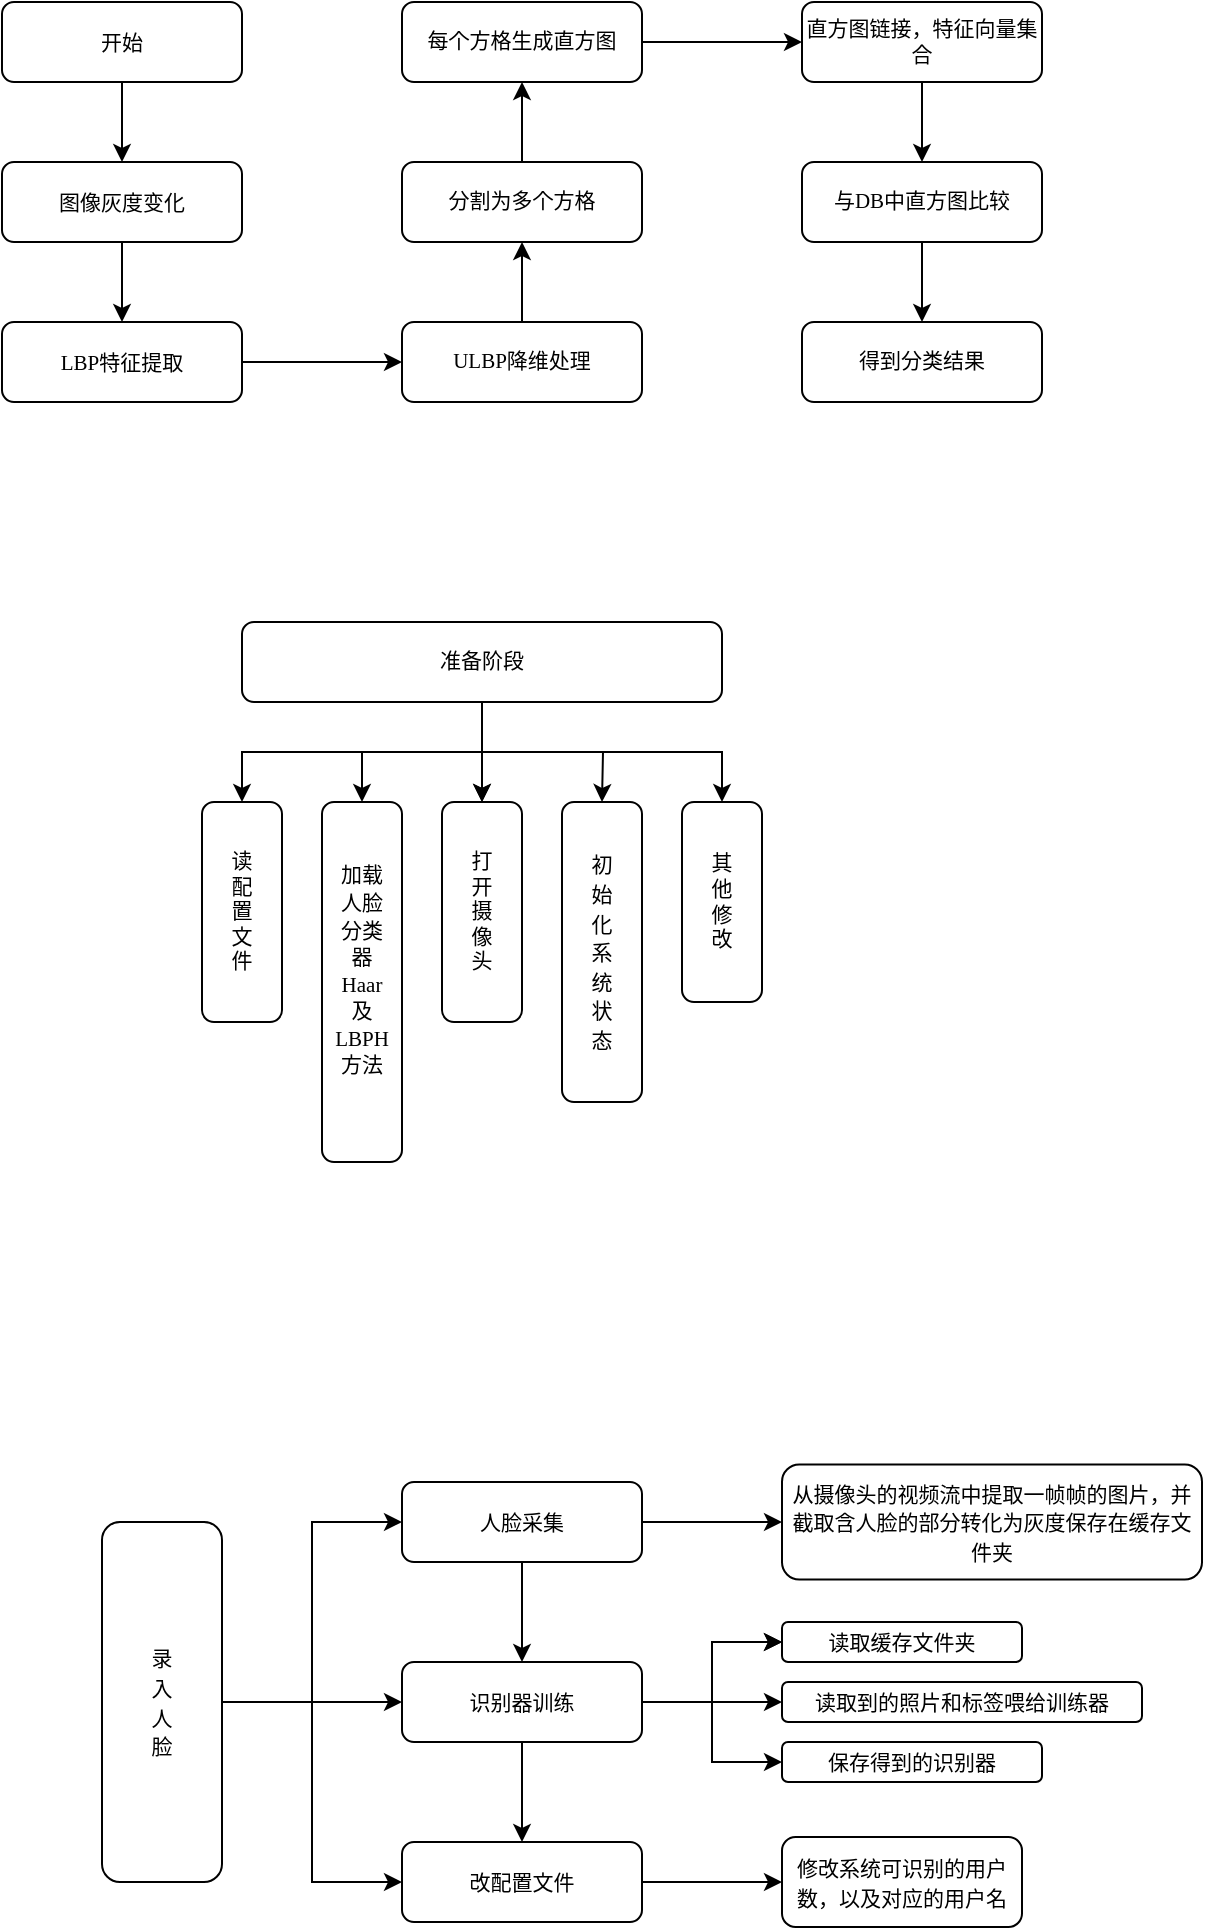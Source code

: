 <mxfile version="24.0.3" type="github">
  <diagram id="C5RBs43oDa-KdzZeNtuy" name="Page-1">
    <mxGraphModel dx="654" dy="373" grid="1" gridSize="10" guides="1" tooltips="1" connect="1" arrows="1" fold="1" page="1" pageScale="1" pageWidth="827" pageHeight="1169" math="0" shadow="0">
      <root>
        <mxCell id="WIyWlLk6GJQsqaUBKTNV-0" />
        <mxCell id="WIyWlLk6GJQsqaUBKTNV-1" parent="WIyWlLk6GJQsqaUBKTNV-0" />
        <mxCell id="1Dya7LZdO1hmFPX8tOlJ-3" value="" style="edgeStyle=orthogonalEdgeStyle;rounded=0;orthogonalLoop=1;jettySize=auto;html=1;" edge="1" parent="WIyWlLk6GJQsqaUBKTNV-1" source="1Dya7LZdO1hmFPX8tOlJ-1" target="1Dya7LZdO1hmFPX8tOlJ-2">
          <mxGeometry relative="1" as="geometry" />
        </mxCell>
        <mxCell id="1Dya7LZdO1hmFPX8tOlJ-1" value="&lt;pre&gt;&lt;font face=&quot;simsun&quot; style=&quot;font-size: 10.5px;&quot;&gt;开始&lt;/font&gt;&lt;/pre&gt;" style="rounded=1;whiteSpace=wrap;html=1;" vertex="1" parent="WIyWlLk6GJQsqaUBKTNV-1">
          <mxGeometry x="80" y="80" width="120" height="40" as="geometry" />
        </mxCell>
        <mxCell id="1Dya7LZdO1hmFPX8tOlJ-5" value="" style="edgeStyle=orthogonalEdgeStyle;rounded=0;orthogonalLoop=1;jettySize=auto;html=1;" edge="1" parent="WIyWlLk6GJQsqaUBKTNV-1" source="1Dya7LZdO1hmFPX8tOlJ-2" target="1Dya7LZdO1hmFPX8tOlJ-4">
          <mxGeometry relative="1" as="geometry" />
        </mxCell>
        <mxCell id="1Dya7LZdO1hmFPX8tOlJ-2" value="&lt;pre&gt;&lt;font face=&quot;simsun&quot; style=&quot;font-size: 10.5px;&quot;&gt;图像灰度变化&lt;/font&gt;&lt;/pre&gt;" style="rounded=1;whiteSpace=wrap;html=1;" vertex="1" parent="WIyWlLk6GJQsqaUBKTNV-1">
          <mxGeometry x="80" y="160" width="120" height="40" as="geometry" />
        </mxCell>
        <mxCell id="1Dya7LZdO1hmFPX8tOlJ-7" value="" style="edgeStyle=orthogonalEdgeStyle;rounded=0;orthogonalLoop=1;jettySize=auto;html=1;" edge="1" parent="WIyWlLk6GJQsqaUBKTNV-1" source="1Dya7LZdO1hmFPX8tOlJ-4" target="1Dya7LZdO1hmFPX8tOlJ-6">
          <mxGeometry relative="1" as="geometry" />
        </mxCell>
        <mxCell id="1Dya7LZdO1hmFPX8tOlJ-4" value="&lt;pre&gt;&lt;font face=&quot;simsun&quot;&gt;&lt;span style=&quot;font-size: 10.5px;&quot;&gt;LBP特征提取&lt;/span&gt;&lt;/font&gt;&lt;/pre&gt;" style="rounded=1;whiteSpace=wrap;html=1;" vertex="1" parent="WIyWlLk6GJQsqaUBKTNV-1">
          <mxGeometry x="80" y="240" width="120" height="40" as="geometry" />
        </mxCell>
        <mxCell id="1Dya7LZdO1hmFPX8tOlJ-9" value="" style="edgeStyle=orthogonalEdgeStyle;rounded=0;orthogonalLoop=1;jettySize=auto;html=1;" edge="1" parent="WIyWlLk6GJQsqaUBKTNV-1" source="1Dya7LZdO1hmFPX8tOlJ-6" target="1Dya7LZdO1hmFPX8tOlJ-8">
          <mxGeometry relative="1" as="geometry" />
        </mxCell>
        <mxCell id="1Dya7LZdO1hmFPX8tOlJ-6" value="ULBP降维处理" style="rounded=1;whiteSpace=wrap;fontFamily=simsun;fontSize=10.5;" vertex="1" parent="WIyWlLk6GJQsqaUBKTNV-1">
          <mxGeometry x="280" y="240" width="120" height="40" as="geometry" />
        </mxCell>
        <mxCell id="1Dya7LZdO1hmFPX8tOlJ-11" value="" style="edgeStyle=orthogonalEdgeStyle;rounded=0;orthogonalLoop=1;jettySize=auto;html=1;" edge="1" parent="WIyWlLk6GJQsqaUBKTNV-1" source="1Dya7LZdO1hmFPX8tOlJ-8" target="1Dya7LZdO1hmFPX8tOlJ-10">
          <mxGeometry relative="1" as="geometry" />
        </mxCell>
        <mxCell id="1Dya7LZdO1hmFPX8tOlJ-8" value="分割为多个方格" style="rounded=1;whiteSpace=wrap;fontFamily=simsun;fontSize=10.5;" vertex="1" parent="WIyWlLk6GJQsqaUBKTNV-1">
          <mxGeometry x="280" y="160" width="120" height="40" as="geometry" />
        </mxCell>
        <mxCell id="1Dya7LZdO1hmFPX8tOlJ-13" value="" style="edgeStyle=orthogonalEdgeStyle;rounded=0;orthogonalLoop=1;jettySize=auto;html=1;" edge="1" parent="WIyWlLk6GJQsqaUBKTNV-1" source="1Dya7LZdO1hmFPX8tOlJ-10" target="1Dya7LZdO1hmFPX8tOlJ-12">
          <mxGeometry relative="1" as="geometry" />
        </mxCell>
        <mxCell id="1Dya7LZdO1hmFPX8tOlJ-10" value="每个方格生成直方图" style="rounded=1;whiteSpace=wrap;fontFamily=simsun;fontSize=10.5;" vertex="1" parent="WIyWlLk6GJQsqaUBKTNV-1">
          <mxGeometry x="280" y="80" width="120" height="40" as="geometry" />
        </mxCell>
        <mxCell id="1Dya7LZdO1hmFPX8tOlJ-15" value="" style="edgeStyle=orthogonalEdgeStyle;rounded=0;orthogonalLoop=1;jettySize=auto;html=1;" edge="1" parent="WIyWlLk6GJQsqaUBKTNV-1" source="1Dya7LZdO1hmFPX8tOlJ-12" target="1Dya7LZdO1hmFPX8tOlJ-14">
          <mxGeometry relative="1" as="geometry" />
        </mxCell>
        <mxCell id="1Dya7LZdO1hmFPX8tOlJ-12" value="直方图链接，特征向量集合" style="rounded=1;whiteSpace=wrap;fontFamily=simsun;fontSize=10.5;" vertex="1" parent="WIyWlLk6GJQsqaUBKTNV-1">
          <mxGeometry x="480" y="80" width="120" height="40" as="geometry" />
        </mxCell>
        <mxCell id="1Dya7LZdO1hmFPX8tOlJ-17" value="" style="edgeStyle=orthogonalEdgeStyle;rounded=0;orthogonalLoop=1;jettySize=auto;html=1;" edge="1" parent="WIyWlLk6GJQsqaUBKTNV-1" source="1Dya7LZdO1hmFPX8tOlJ-14" target="1Dya7LZdO1hmFPX8tOlJ-16">
          <mxGeometry relative="1" as="geometry" />
        </mxCell>
        <mxCell id="1Dya7LZdO1hmFPX8tOlJ-14" value="与DB中直方图比较" style="rounded=1;whiteSpace=wrap;fontFamily=simsun;fontSize=10.5;" vertex="1" parent="WIyWlLk6GJQsqaUBKTNV-1">
          <mxGeometry x="480" y="160" width="120" height="40" as="geometry" />
        </mxCell>
        <mxCell id="1Dya7LZdO1hmFPX8tOlJ-16" value="得到分类结果" style="rounded=1;whiteSpace=wrap;fontFamily=simsun;fontSize=10.5;" vertex="1" parent="WIyWlLk6GJQsqaUBKTNV-1">
          <mxGeometry x="480" y="240" width="120" height="40" as="geometry" />
        </mxCell>
        <mxCell id="1Dya7LZdO1hmFPX8tOlJ-21" value="" style="edgeStyle=orthogonalEdgeStyle;rounded=0;orthogonalLoop=1;jettySize=auto;html=1;exitX=0.5;exitY=1;exitDx=0;exitDy=0;" edge="1" parent="WIyWlLk6GJQsqaUBKTNV-1" source="1Dya7LZdO1hmFPX8tOlJ-19" target="1Dya7LZdO1hmFPX8tOlJ-20">
          <mxGeometry relative="1" as="geometry">
            <mxPoint x="320" y="490" as="sourcePoint" />
            <Array as="points">
              <mxPoint x="320" y="455" />
              <mxPoint x="200" y="455" />
            </Array>
          </mxGeometry>
        </mxCell>
        <mxCell id="1Dya7LZdO1hmFPX8tOlJ-24" style="edgeStyle=orthogonalEdgeStyle;rounded=0;orthogonalLoop=1;jettySize=auto;html=1;exitX=0.5;exitY=1;exitDx=0;exitDy=0;" edge="1" parent="WIyWlLk6GJQsqaUBKTNV-1" source="1Dya7LZdO1hmFPX8tOlJ-19" target="1Dya7LZdO1hmFPX8tOlJ-22">
          <mxGeometry relative="1" as="geometry" />
        </mxCell>
        <mxCell id="1Dya7LZdO1hmFPX8tOlJ-26" value="" style="edgeStyle=orthogonalEdgeStyle;rounded=0;orthogonalLoop=1;jettySize=auto;html=1;" edge="1" parent="WIyWlLk6GJQsqaUBKTNV-1" source="1Dya7LZdO1hmFPX8tOlJ-19" target="1Dya7LZdO1hmFPX8tOlJ-25">
          <mxGeometry relative="1" as="geometry" />
        </mxCell>
        <mxCell id="1Dya7LZdO1hmFPX8tOlJ-27" value="" style="edgeStyle=orthogonalEdgeStyle;rounded=0;orthogonalLoop=1;jettySize=auto;html=1;" edge="1" parent="WIyWlLk6GJQsqaUBKTNV-1" source="1Dya7LZdO1hmFPX8tOlJ-19" target="1Dya7LZdO1hmFPX8tOlJ-25">
          <mxGeometry relative="1" as="geometry" />
        </mxCell>
        <mxCell id="1Dya7LZdO1hmFPX8tOlJ-30" style="edgeStyle=orthogonalEdgeStyle;rounded=0;orthogonalLoop=1;jettySize=auto;html=1;exitX=0.5;exitY=1;exitDx=0;exitDy=0;" edge="1" parent="WIyWlLk6GJQsqaUBKTNV-1" source="1Dya7LZdO1hmFPX8tOlJ-19">
          <mxGeometry relative="1" as="geometry">
            <mxPoint x="380" y="480" as="targetPoint" />
          </mxGeometry>
        </mxCell>
        <mxCell id="1Dya7LZdO1hmFPX8tOlJ-37" style="edgeStyle=orthogonalEdgeStyle;rounded=0;orthogonalLoop=1;jettySize=auto;html=1;exitX=0.5;exitY=1;exitDx=0;exitDy=0;entryX=0.5;entryY=0;entryDx=0;entryDy=0;" edge="1" parent="WIyWlLk6GJQsqaUBKTNV-1" source="1Dya7LZdO1hmFPX8tOlJ-19" target="1Dya7LZdO1hmFPX8tOlJ-33">
          <mxGeometry relative="1" as="geometry" />
        </mxCell>
        <mxCell id="1Dya7LZdO1hmFPX8tOlJ-19" value="&lt;font style=&quot;font-size: 10.5px;&quot;&gt;准备阶段&lt;/font&gt;" style="rounded=1;whiteSpace=wrap;html=1;fontFamily=simsun;fontSize=10.5;" vertex="1" parent="WIyWlLk6GJQsqaUBKTNV-1">
          <mxGeometry x="200" y="390" width="240" height="40" as="geometry" />
        </mxCell>
        <mxCell id="1Dya7LZdO1hmFPX8tOlJ-20" value="读&lt;div&gt;配&lt;/div&gt;&lt;div&gt;置&lt;/div&gt;&lt;div&gt;文&lt;/div&gt;&lt;div&gt;件&lt;/div&gt;" style="whiteSpace=wrap;html=1;fontSize=10.5;fontFamily=simsun;rounded=1;" vertex="1" parent="WIyWlLk6GJQsqaUBKTNV-1">
          <mxGeometry x="180" y="480" width="40" height="110" as="geometry" />
        </mxCell>
        <mxCell id="1Dya7LZdO1hmFPX8tOlJ-22" value="&lt;font face=&quot;simsun&quot; style=&quot;font-size: 10.5px;&quot;&gt;加载&lt;/font&gt;&lt;div style=&quot;font-size: 10.5px;&quot;&gt;&lt;font face=&quot;simsun&quot; style=&quot;font-size: 10.5px;&quot;&gt;人脸&lt;/font&gt;&lt;/div&gt;&lt;div style=&quot;font-size: 10.5px;&quot;&gt;&lt;font face=&quot;simsun&quot; style=&quot;font-size: 10.5px;&quot;&gt;分类&lt;/font&gt;&lt;/div&gt;&lt;div style=&quot;font-size: 10.5px;&quot;&gt;&lt;font face=&quot;simsun&quot; style=&quot;font-size: 10.5px;&quot;&gt;器&lt;/font&gt;&lt;/div&gt;&lt;div style=&quot;font-size: 10.5px;&quot;&gt;&lt;font face=&quot;Times New Roman&quot; style=&quot;font-size: 10.5px;&quot;&gt;Haar&lt;/font&gt;&lt;/div&gt;&lt;div style=&quot;font-size: 10.5px;&quot;&gt;&lt;font face=&quot;simsun&quot; style=&quot;font-size: 10.5px;&quot;&gt;及&lt;/font&gt;&lt;/div&gt;&lt;div style=&quot;font-size: 10.5px;&quot;&gt;&lt;font face=&quot;Times New Roman&quot; style=&quot;font-size: 10.5px;&quot;&gt;LBPH&lt;/font&gt;&lt;/div&gt;&lt;div style=&quot;font-size: 10.5px;&quot;&gt;&lt;font face=&quot;simsun&quot; style=&quot;font-size: 10.5px;&quot;&gt;方法&lt;br&gt;&lt;/font&gt;&lt;div&gt;&lt;br&gt;&lt;/div&gt;&lt;/div&gt;" style="rounded=1;whiteSpace=wrap;html=1;" vertex="1" parent="WIyWlLk6GJQsqaUBKTNV-1">
          <mxGeometry x="240" y="480" width="40" height="180" as="geometry" />
        </mxCell>
        <mxCell id="1Dya7LZdO1hmFPX8tOlJ-25" value="&lt;font style=&quot;font-size: 10.5px;&quot;&gt;打&lt;/font&gt;&lt;div&gt;&lt;font style=&quot;font-size: 10.5px;&quot;&gt;开&lt;/font&gt;&lt;/div&gt;&lt;div&gt;&lt;font style=&quot;font-size: 10.5px;&quot;&gt;摄&lt;/font&gt;&lt;/div&gt;&lt;div&gt;&lt;font style=&quot;font-size: 10.5px;&quot;&gt;像&lt;/font&gt;&lt;/div&gt;&lt;div&gt;&lt;font style=&quot;font-size: 10.5px;&quot;&gt;头&lt;/font&gt;&lt;/div&gt;" style="whiteSpace=wrap;html=1;fontSize=10.5;fontFamily=simsun;rounded=1;" vertex="1" parent="WIyWlLk6GJQsqaUBKTNV-1">
          <mxGeometry x="300" y="480" width="40" height="110" as="geometry" />
        </mxCell>
        <mxCell id="1Dya7LZdO1hmFPX8tOlJ-31" value="&lt;font style=&quot;font-size: 10.5px;&quot; face=&quot;simsun&quot;&gt;初&lt;/font&gt;&lt;div&gt;&lt;font style=&quot;font-size: 10.5px;&quot; face=&quot;simsun&quot;&gt;始&lt;/font&gt;&lt;/div&gt;&lt;div&gt;&lt;font style=&quot;font-size: 10.5px;&quot; face=&quot;simsun&quot;&gt;化&lt;/font&gt;&lt;/div&gt;&lt;div&gt;&lt;font style=&quot;font-size: 10.5px;&quot; face=&quot;simsun&quot;&gt;系&lt;/font&gt;&lt;/div&gt;&lt;div&gt;&lt;font style=&quot;font-size: 10.5px;&quot; face=&quot;simsun&quot;&gt;统&lt;/font&gt;&lt;/div&gt;&lt;div&gt;&lt;span style=&quot;font-size: 10.5px; font-family: simsun; background-color: initial;&quot;&gt;状&lt;/span&gt;&lt;/div&gt;&lt;div&gt;&lt;span style=&quot;font-size: 10.5px; font-family: simsun; background-color: initial;&quot;&gt;态&lt;/span&gt;&lt;/div&gt;" style="rounded=1;whiteSpace=wrap;html=1;" vertex="1" parent="WIyWlLk6GJQsqaUBKTNV-1">
          <mxGeometry x="360" y="480" width="40" height="150" as="geometry" />
        </mxCell>
        <mxCell id="1Dya7LZdO1hmFPX8tOlJ-33" value="其&lt;div&gt;他&lt;/div&gt;&lt;div&gt;修&lt;div&gt;改&lt;/div&gt;&lt;/div&gt;" style="whiteSpace=wrap;html=1;fontSize=10.5;fontFamily=simsun;rounded=1;" vertex="1" parent="WIyWlLk6GJQsqaUBKTNV-1">
          <mxGeometry x="420" y="480" width="40" height="100" as="geometry" />
        </mxCell>
        <mxCell id="1Dya7LZdO1hmFPX8tOlJ-40" value="" style="edgeStyle=orthogonalEdgeStyle;rounded=0;orthogonalLoop=1;jettySize=auto;html=1;" edge="1" parent="WIyWlLk6GJQsqaUBKTNV-1" source="1Dya7LZdO1hmFPX8tOlJ-38" target="1Dya7LZdO1hmFPX8tOlJ-39">
          <mxGeometry relative="1" as="geometry" />
        </mxCell>
        <mxCell id="1Dya7LZdO1hmFPX8tOlJ-43" style="edgeStyle=orthogonalEdgeStyle;rounded=0;orthogonalLoop=1;jettySize=auto;html=1;exitX=1;exitY=0.5;exitDx=0;exitDy=0;entryX=0;entryY=0.5;entryDx=0;entryDy=0;" edge="1" parent="WIyWlLk6GJQsqaUBKTNV-1" source="1Dya7LZdO1hmFPX8tOlJ-38" target="1Dya7LZdO1hmFPX8tOlJ-42">
          <mxGeometry relative="1" as="geometry" />
        </mxCell>
        <mxCell id="1Dya7LZdO1hmFPX8tOlJ-45" style="edgeStyle=orthogonalEdgeStyle;rounded=0;orthogonalLoop=1;jettySize=auto;html=1;" edge="1" parent="WIyWlLk6GJQsqaUBKTNV-1" source="1Dya7LZdO1hmFPX8tOlJ-38" target="1Dya7LZdO1hmFPX8tOlJ-44">
          <mxGeometry relative="1" as="geometry" />
        </mxCell>
        <mxCell id="1Dya7LZdO1hmFPX8tOlJ-38" value="&lt;font style=&quot;font-size: 10.5px;&quot; face=&quot;simsun&quot;&gt;录&lt;/font&gt;&lt;div&gt;&lt;font style=&quot;font-size: 10.5px;&quot; face=&quot;simsun&quot;&gt;入&lt;/font&gt;&lt;/div&gt;&lt;div&gt;&lt;font style=&quot;font-size: 10.5px;&quot; face=&quot;simsun&quot;&gt;人&lt;/font&gt;&lt;/div&gt;&lt;div&gt;&lt;font style=&quot;font-size: 10.5px;&quot; face=&quot;simsun&quot;&gt;脸&lt;/font&gt;&lt;/div&gt;" style="rounded=1;whiteSpace=wrap;html=1;" vertex="1" parent="WIyWlLk6GJQsqaUBKTNV-1">
          <mxGeometry x="130" y="840" width="60" height="180" as="geometry" />
        </mxCell>
        <mxCell id="1Dya7LZdO1hmFPX8tOlJ-49" value="" style="edgeStyle=orthogonalEdgeStyle;rounded=0;orthogonalLoop=1;jettySize=auto;html=1;" edge="1" parent="WIyWlLk6GJQsqaUBKTNV-1" source="1Dya7LZdO1hmFPX8tOlJ-39" target="1Dya7LZdO1hmFPX8tOlJ-48">
          <mxGeometry relative="1" as="geometry" />
        </mxCell>
        <mxCell id="1Dya7LZdO1hmFPX8tOlJ-51" value="" style="edgeStyle=orthogonalEdgeStyle;rounded=0;orthogonalLoop=1;jettySize=auto;html=1;" edge="1" parent="WIyWlLk6GJQsqaUBKTNV-1" source="1Dya7LZdO1hmFPX8tOlJ-39" target="1Dya7LZdO1hmFPX8tOlJ-48">
          <mxGeometry relative="1" as="geometry" />
        </mxCell>
        <mxCell id="1Dya7LZdO1hmFPX8tOlJ-53" value="" style="edgeStyle=orthogonalEdgeStyle;rounded=0;orthogonalLoop=1;jettySize=auto;html=1;" edge="1" parent="WIyWlLk6GJQsqaUBKTNV-1" source="1Dya7LZdO1hmFPX8tOlJ-39" target="1Dya7LZdO1hmFPX8tOlJ-52">
          <mxGeometry relative="1" as="geometry" />
        </mxCell>
        <mxCell id="1Dya7LZdO1hmFPX8tOlJ-55" value="" style="edgeStyle=orthogonalEdgeStyle;rounded=0;orthogonalLoop=1;jettySize=auto;html=1;" edge="1" parent="WIyWlLk6GJQsqaUBKTNV-1" source="1Dya7LZdO1hmFPX8tOlJ-39" target="1Dya7LZdO1hmFPX8tOlJ-54">
          <mxGeometry relative="1" as="geometry" />
        </mxCell>
        <mxCell id="1Dya7LZdO1hmFPX8tOlJ-60" value="" style="edgeStyle=orthogonalEdgeStyle;rounded=0;orthogonalLoop=1;jettySize=auto;html=1;" edge="1" parent="WIyWlLk6GJQsqaUBKTNV-1" source="1Dya7LZdO1hmFPX8tOlJ-39" target="1Dya7LZdO1hmFPX8tOlJ-44">
          <mxGeometry relative="1" as="geometry" />
        </mxCell>
        <mxCell id="1Dya7LZdO1hmFPX8tOlJ-39" value="&lt;font style=&quot;font-size: 10.5px;&quot; face=&quot;simsun&quot;&gt;识别器训练&lt;/font&gt;" style="whiteSpace=wrap;html=1;rounded=1;" vertex="1" parent="WIyWlLk6GJQsqaUBKTNV-1">
          <mxGeometry x="280" y="910" width="120" height="40" as="geometry" />
        </mxCell>
        <mxCell id="1Dya7LZdO1hmFPX8tOlJ-47" value="" style="edgeStyle=orthogonalEdgeStyle;rounded=0;orthogonalLoop=1;jettySize=auto;html=1;" edge="1" parent="WIyWlLk6GJQsqaUBKTNV-1" source="1Dya7LZdO1hmFPX8tOlJ-42" target="1Dya7LZdO1hmFPX8tOlJ-46">
          <mxGeometry relative="1" as="geometry" />
        </mxCell>
        <mxCell id="1Dya7LZdO1hmFPX8tOlJ-59" value="" style="edgeStyle=orthogonalEdgeStyle;rounded=0;orthogonalLoop=1;jettySize=auto;html=1;" edge="1" parent="WIyWlLk6GJQsqaUBKTNV-1" source="1Dya7LZdO1hmFPX8tOlJ-42" target="1Dya7LZdO1hmFPX8tOlJ-39">
          <mxGeometry relative="1" as="geometry" />
        </mxCell>
        <mxCell id="1Dya7LZdO1hmFPX8tOlJ-42" value="&lt;font style=&quot;font-size: 10.5px;&quot; face=&quot;simsun&quot;&gt;人脸采集&lt;/font&gt;" style="rounded=1;whiteSpace=wrap;html=1;" vertex="1" parent="WIyWlLk6GJQsqaUBKTNV-1">
          <mxGeometry x="280" y="820" width="120" height="40" as="geometry" />
        </mxCell>
        <mxCell id="1Dya7LZdO1hmFPX8tOlJ-58" value="" style="edgeStyle=orthogonalEdgeStyle;rounded=0;orthogonalLoop=1;jettySize=auto;html=1;" edge="1" parent="WIyWlLk6GJQsqaUBKTNV-1" source="1Dya7LZdO1hmFPX8tOlJ-44" target="1Dya7LZdO1hmFPX8tOlJ-57">
          <mxGeometry relative="1" as="geometry" />
        </mxCell>
        <mxCell id="1Dya7LZdO1hmFPX8tOlJ-44" value="&lt;font style=&quot;font-size: 10.5px;&quot; face=&quot;simsun&quot;&gt;改配置文件&lt;/font&gt;" style="rounded=1;whiteSpace=wrap;html=1;" vertex="1" parent="WIyWlLk6GJQsqaUBKTNV-1">
          <mxGeometry x="280" y="1000" width="120" height="40" as="geometry" />
        </mxCell>
        <mxCell id="1Dya7LZdO1hmFPX8tOlJ-46" value="&lt;font style=&quot;font-size: 10.5px;&quot; face=&quot;simsun&quot;&gt;从摄像头的视频流中提取一帧帧的图片，并截取含人脸的部分转化为灰度保存在缓存文件夹&lt;/font&gt;" style="whiteSpace=wrap;html=1;rounded=1;" vertex="1" parent="WIyWlLk6GJQsqaUBKTNV-1">
          <mxGeometry x="470" y="811.25" width="210" height="57.5" as="geometry" />
        </mxCell>
        <mxCell id="1Dya7LZdO1hmFPX8tOlJ-48" value="&lt;font style=&quot;font-size: 10.5px;&quot; face=&quot;simsun&quot;&gt;读取缓存文件夹&lt;/font&gt;" style="whiteSpace=wrap;html=1;rounded=1;" vertex="1" parent="WIyWlLk6GJQsqaUBKTNV-1">
          <mxGeometry x="470" y="890" width="120" height="20" as="geometry" />
        </mxCell>
        <mxCell id="1Dya7LZdO1hmFPX8tOlJ-52" value="&lt;font style=&quot;font-size: 10.5px;&quot; face=&quot;simsun&quot;&gt;读取到的照片和标签喂给训练器&lt;/font&gt;" style="whiteSpace=wrap;html=1;rounded=1;" vertex="1" parent="WIyWlLk6GJQsqaUBKTNV-1">
          <mxGeometry x="470" y="920" width="180" height="20" as="geometry" />
        </mxCell>
        <mxCell id="1Dya7LZdO1hmFPX8tOlJ-54" value="&lt;font style=&quot;font-size: 10.5px;&quot; face=&quot;simsun&quot;&gt;保存得到的识别器&lt;/font&gt;" style="whiteSpace=wrap;html=1;rounded=1;" vertex="1" parent="WIyWlLk6GJQsqaUBKTNV-1">
          <mxGeometry x="470" y="950" width="130" height="20" as="geometry" />
        </mxCell>
        <mxCell id="1Dya7LZdO1hmFPX8tOlJ-57" value="&lt;font style=&quot;font-size: 10.5px;&quot; face=&quot;simsun&quot;&gt;修改系统可识别的用户数，以及对应的用户名&lt;/font&gt;" style="whiteSpace=wrap;html=1;rounded=1;" vertex="1" parent="WIyWlLk6GJQsqaUBKTNV-1">
          <mxGeometry x="470" y="997.5" width="120" height="45" as="geometry" />
        </mxCell>
      </root>
    </mxGraphModel>
  </diagram>
</mxfile>
